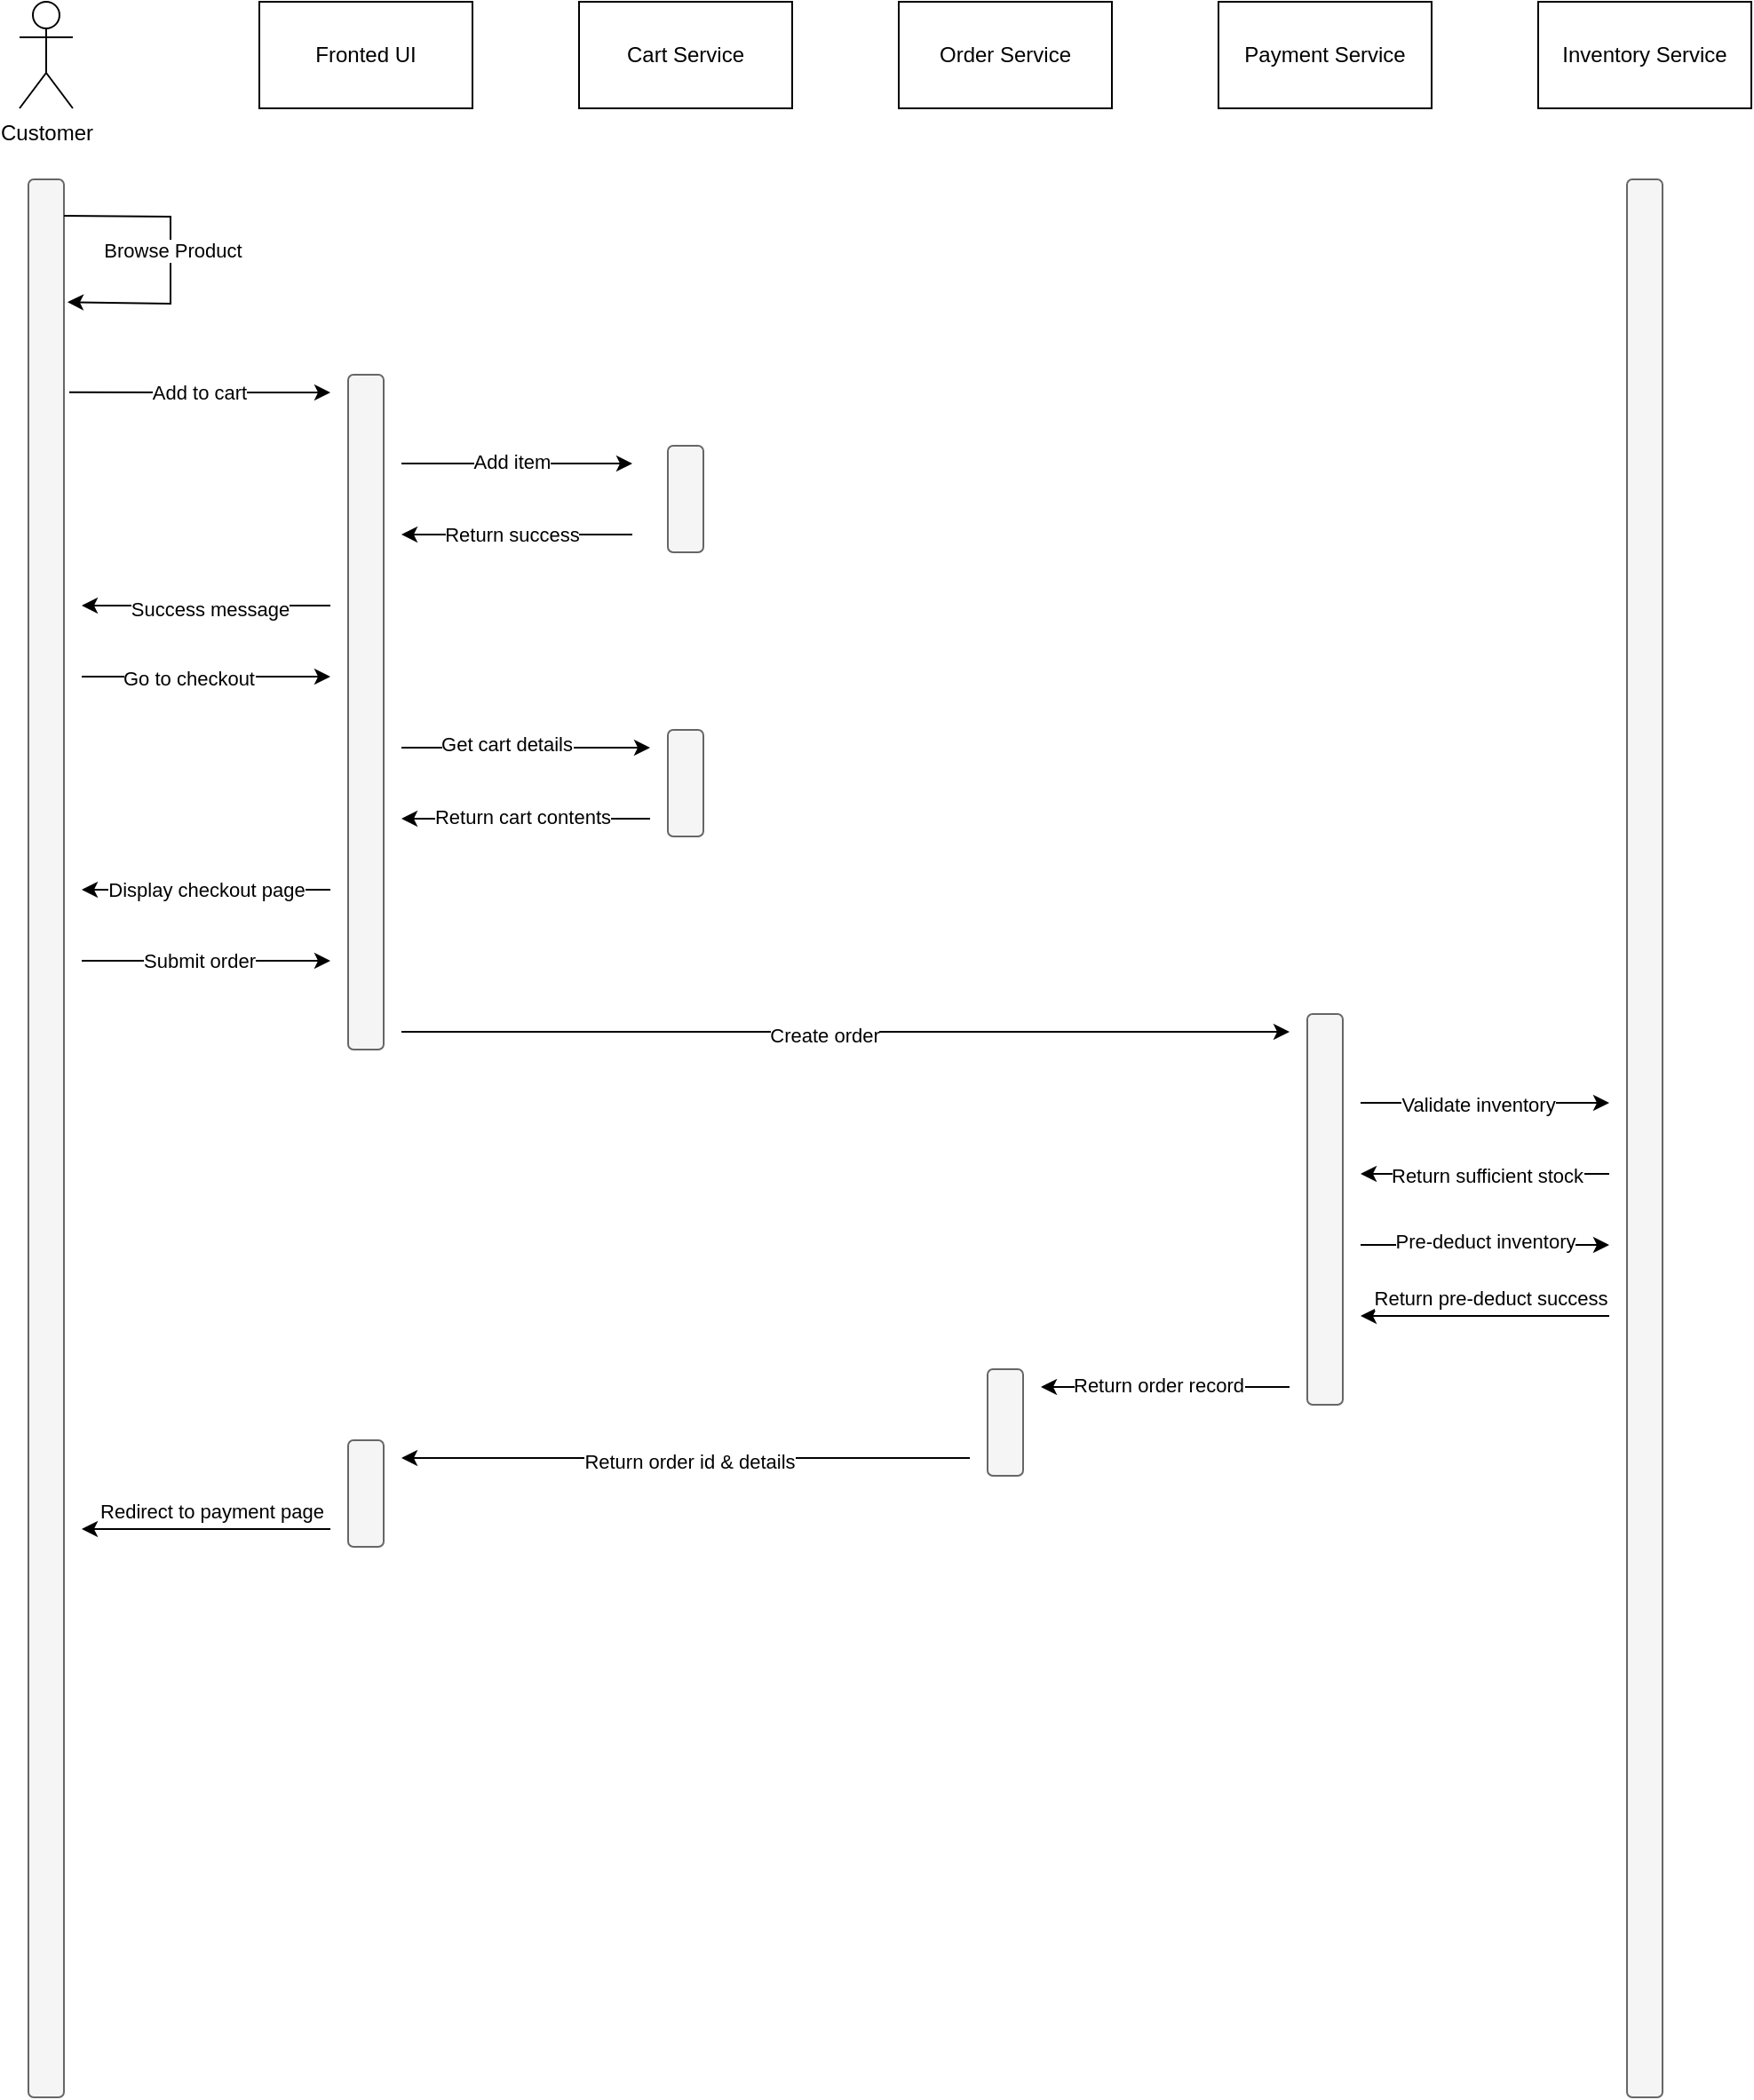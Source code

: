 <mxfile version="28.2.7">
  <diagram name="第 1 页" id="UVFALWbFJsIbhld3__Dj">
    <mxGraphModel dx="898" dy="627" grid="1" gridSize="10" guides="1" tooltips="1" connect="1" arrows="1" fold="1" page="1" pageScale="1" pageWidth="827" pageHeight="1169" math="0" shadow="0">
      <root>
        <mxCell id="0" />
        <mxCell id="1" parent="0" />
        <mxCell id="omioLbzW08PLmOnWXhfh-1" value="Customer" style="shape=umlActor;verticalLabelPosition=bottom;verticalAlign=top;html=1;outlineConnect=0;" parent="1" vertex="1">
          <mxGeometry x="65" y="20" width="30" height="60" as="geometry" />
        </mxCell>
        <mxCell id="omioLbzW08PLmOnWXhfh-2" value="Fronted UI" style="rounded=0;whiteSpace=wrap;html=1;" parent="1" vertex="1">
          <mxGeometry x="200" y="20" width="120" height="60" as="geometry" />
        </mxCell>
        <mxCell id="omioLbzW08PLmOnWXhfh-3" value="Cart Service" style="rounded=0;whiteSpace=wrap;html=1;" parent="1" vertex="1">
          <mxGeometry x="380" y="20" width="120" height="60" as="geometry" />
        </mxCell>
        <mxCell id="omioLbzW08PLmOnWXhfh-4" value="Order Service" style="rounded=0;whiteSpace=wrap;html=1;" parent="1" vertex="1">
          <mxGeometry x="560" y="20" width="120" height="60" as="geometry" />
        </mxCell>
        <mxCell id="omioLbzW08PLmOnWXhfh-5" value="Payment Service" style="rounded=0;whiteSpace=wrap;html=1;" parent="1" vertex="1">
          <mxGeometry x="740" y="20" width="120" height="60" as="geometry" />
        </mxCell>
        <mxCell id="omioLbzW08PLmOnWXhfh-7" value="Inventory Service" style="rounded=0;whiteSpace=wrap;html=1;" parent="1" vertex="1">
          <mxGeometry x="920" y="20" width="120" height="60" as="geometry" />
        </mxCell>
        <mxCell id="omioLbzW08PLmOnWXhfh-8" value="" style="rounded=1;whiteSpace=wrap;html=1;fillColor=#f5f5f5;fontColor=#333333;strokeColor=#666666;" parent="1" vertex="1">
          <mxGeometry x="70" y="120" width="20" height="1080" as="geometry" />
        </mxCell>
        <mxCell id="omioLbzW08PLmOnWXhfh-9" value="" style="rounded=1;whiteSpace=wrap;html=1;fillColor=#f5f5f5;fontColor=#333333;strokeColor=#666666;" parent="1" vertex="1">
          <mxGeometry x="250" y="230" width="20" height="380" as="geometry" />
        </mxCell>
        <mxCell id="omioLbzW08PLmOnWXhfh-10" value="" style="rounded=1;whiteSpace=wrap;html=1;fillColor=#f5f5f5;fontColor=#333333;strokeColor=#666666;" parent="1" vertex="1">
          <mxGeometry x="430" y="270" width="20" height="60" as="geometry" />
        </mxCell>
        <mxCell id="omioLbzW08PLmOnWXhfh-11" value="" style="rounded=1;whiteSpace=wrap;html=1;fillColor=#f5f5f5;fontColor=#333333;strokeColor=#666666;" parent="1" vertex="1">
          <mxGeometry x="610" y="790" width="20" height="60" as="geometry" />
        </mxCell>
        <mxCell id="omioLbzW08PLmOnWXhfh-12" value="" style="rounded=1;whiteSpace=wrap;html=1;fillColor=#f5f5f5;fontColor=#333333;strokeColor=#666666;" parent="1" vertex="1">
          <mxGeometry x="790" y="590" width="20" height="220" as="geometry" />
        </mxCell>
        <mxCell id="omioLbzW08PLmOnWXhfh-13" value="" style="rounded=1;whiteSpace=wrap;html=1;fillColor=#f5f5f5;fontColor=#333333;strokeColor=#666666;" parent="1" vertex="1">
          <mxGeometry x="970" y="120" width="20" height="1080" as="geometry" />
        </mxCell>
        <mxCell id="omioLbzW08PLmOnWXhfh-14" value="" style="endArrow=classic;html=1;rounded=0;exitX=1;exitY=0.019;exitDx=0;exitDy=0;exitPerimeter=0;entryX=1.1;entryY=0.064;entryDx=0;entryDy=0;entryPerimeter=0;" parent="1" source="omioLbzW08PLmOnWXhfh-8" target="omioLbzW08PLmOnWXhfh-8" edge="1">
          <mxGeometry width="50" height="50" relative="1" as="geometry">
            <mxPoint x="110" y="180" as="sourcePoint" />
            <mxPoint x="130" y="210" as="targetPoint" />
            <Array as="points">
              <mxPoint x="150" y="141" />
              <mxPoint x="150" y="190" />
            </Array>
          </mxGeometry>
        </mxCell>
        <mxCell id="omioLbzW08PLmOnWXhfh-15" value="Browse Product" style="edgeLabel;html=1;align=center;verticalAlign=middle;resizable=0;points=[];" parent="omioLbzW08PLmOnWXhfh-14" vertex="1" connectable="0">
          <mxGeometry x="-0.575" y="2" relative="1" as="geometry">
            <mxPoint x="25" y="21" as="offset" />
          </mxGeometry>
        </mxCell>
        <mxCell id="omioLbzW08PLmOnWXhfh-16" value="" style="endArrow=classic;html=1;rounded=0;exitX=1.15;exitY=0.111;exitDx=0;exitDy=0;exitPerimeter=0;" parent="1" source="omioLbzW08PLmOnWXhfh-8" edge="1">
          <mxGeometry width="50" height="50" relative="1" as="geometry">
            <mxPoint x="360" y="380" as="sourcePoint" />
            <mxPoint x="240" y="240" as="targetPoint" />
          </mxGeometry>
        </mxCell>
        <mxCell id="omioLbzW08PLmOnWXhfh-18" value="Add to cart" style="edgeLabel;html=1;align=center;verticalAlign=middle;resizable=0;points=[];" parent="omioLbzW08PLmOnWXhfh-16" vertex="1" connectable="0">
          <mxGeometry x="-0.014" relative="1" as="geometry">
            <mxPoint as="offset" />
          </mxGeometry>
        </mxCell>
        <mxCell id="omioLbzW08PLmOnWXhfh-19" value="" style="endArrow=classic;html=1;rounded=0;" parent="1" edge="1">
          <mxGeometry width="50" height="50" relative="1" as="geometry">
            <mxPoint x="280" y="280" as="sourcePoint" />
            <mxPoint x="410" y="280" as="targetPoint" />
          </mxGeometry>
        </mxCell>
        <mxCell id="omioLbzW08PLmOnWXhfh-20" value="Add item" style="edgeLabel;html=1;align=center;verticalAlign=middle;resizable=0;points=[];" parent="omioLbzW08PLmOnWXhfh-19" vertex="1" connectable="0">
          <mxGeometry x="-0.05" y="1" relative="1" as="geometry">
            <mxPoint as="offset" />
          </mxGeometry>
        </mxCell>
        <mxCell id="omioLbzW08PLmOnWXhfh-21" value="" style="endArrow=classic;html=1;rounded=0;" parent="1" edge="1">
          <mxGeometry width="50" height="50" relative="1" as="geometry">
            <mxPoint x="410" y="320" as="sourcePoint" />
            <mxPoint x="280" y="320" as="targetPoint" />
          </mxGeometry>
        </mxCell>
        <mxCell id="omioLbzW08PLmOnWXhfh-24" value="Return success" style="edgeLabel;html=1;align=center;verticalAlign=middle;resizable=0;points=[];" parent="omioLbzW08PLmOnWXhfh-21" vertex="1" connectable="0">
          <mxGeometry x="0.059" relative="1" as="geometry">
            <mxPoint x="1" as="offset" />
          </mxGeometry>
        </mxCell>
        <mxCell id="omioLbzW08PLmOnWXhfh-25" value="" style="endArrow=classic;html=1;rounded=0;" parent="1" edge="1">
          <mxGeometry width="50" height="50" relative="1" as="geometry">
            <mxPoint x="240" y="360" as="sourcePoint" />
            <mxPoint x="100" y="360" as="targetPoint" />
          </mxGeometry>
        </mxCell>
        <mxCell id="omioLbzW08PLmOnWXhfh-26" value="Success message" style="edgeLabel;html=1;align=center;verticalAlign=middle;resizable=0;points=[];" parent="omioLbzW08PLmOnWXhfh-25" vertex="1" connectable="0">
          <mxGeometry x="-0.007" y="2" relative="1" as="geometry">
            <mxPoint x="1" as="offset" />
          </mxGeometry>
        </mxCell>
        <mxCell id="omioLbzW08PLmOnWXhfh-27" value="" style="endArrow=classic;html=1;rounded=0;" parent="1" edge="1">
          <mxGeometry width="50" height="50" relative="1" as="geometry">
            <mxPoint x="100" y="400" as="sourcePoint" />
            <mxPoint x="240" y="400" as="targetPoint" />
          </mxGeometry>
        </mxCell>
        <mxCell id="omioLbzW08PLmOnWXhfh-28" value="Go to checkout" style="edgeLabel;html=1;align=center;verticalAlign=middle;resizable=0;points=[];" parent="omioLbzW08PLmOnWXhfh-27" vertex="1" connectable="0">
          <mxGeometry x="-0.15" y="-1" relative="1" as="geometry">
            <mxPoint as="offset" />
          </mxGeometry>
        </mxCell>
        <mxCell id="omioLbzW08PLmOnWXhfh-29" value="" style="rounded=1;whiteSpace=wrap;html=1;fillColor=#f5f5f5;fontColor=#333333;strokeColor=#666666;" parent="1" vertex="1">
          <mxGeometry x="430" y="430" width="20" height="60" as="geometry" />
        </mxCell>
        <mxCell id="omioLbzW08PLmOnWXhfh-30" value="" style="endArrow=classic;html=1;rounded=0;" parent="1" edge="1">
          <mxGeometry width="50" height="50" relative="1" as="geometry">
            <mxPoint x="280" y="440" as="sourcePoint" />
            <mxPoint x="420" y="440" as="targetPoint" />
          </mxGeometry>
        </mxCell>
        <mxCell id="omioLbzW08PLmOnWXhfh-31" value="Get cart details" style="edgeLabel;html=1;align=center;verticalAlign=middle;resizable=0;points=[];" parent="omioLbzW08PLmOnWXhfh-30" vertex="1" connectable="0">
          <mxGeometry x="-0.179" y="2" relative="1" as="geometry">
            <mxPoint x="1" as="offset" />
          </mxGeometry>
        </mxCell>
        <mxCell id="omioLbzW08PLmOnWXhfh-32" value="" style="endArrow=classic;html=1;rounded=0;" parent="1" edge="1">
          <mxGeometry width="50" height="50" relative="1" as="geometry">
            <mxPoint x="420" y="480" as="sourcePoint" />
            <mxPoint x="280" y="480" as="targetPoint" />
          </mxGeometry>
        </mxCell>
        <mxCell id="omioLbzW08PLmOnWXhfh-33" value="Return cart contents" style="edgeLabel;html=1;align=center;verticalAlign=middle;resizable=0;points=[];" parent="omioLbzW08PLmOnWXhfh-32" vertex="1" connectable="0">
          <mxGeometry x="0.05" y="-1" relative="1" as="geometry">
            <mxPoint x="1" as="offset" />
          </mxGeometry>
        </mxCell>
        <mxCell id="omioLbzW08PLmOnWXhfh-34" value="" style="endArrow=classic;html=1;rounded=0;" parent="1" edge="1">
          <mxGeometry width="50" height="50" relative="1" as="geometry">
            <mxPoint x="240" y="520" as="sourcePoint" />
            <mxPoint x="100" y="520" as="targetPoint" />
          </mxGeometry>
        </mxCell>
        <mxCell id="omioLbzW08PLmOnWXhfh-35" value="Display checkout page" style="edgeLabel;html=1;align=center;verticalAlign=middle;resizable=0;points=[];" parent="omioLbzW08PLmOnWXhfh-34" vertex="1" connectable="0">
          <mxGeometry x="0.107" y="2" relative="1" as="geometry">
            <mxPoint x="7" y="-2" as="offset" />
          </mxGeometry>
        </mxCell>
        <mxCell id="omioLbzW08PLmOnWXhfh-36" value="" style="endArrow=classic;html=1;rounded=0;" parent="1" edge="1">
          <mxGeometry width="50" height="50" relative="1" as="geometry">
            <mxPoint x="100" y="560" as="sourcePoint" />
            <mxPoint x="240" y="560" as="targetPoint" />
          </mxGeometry>
        </mxCell>
        <mxCell id="omioLbzW08PLmOnWXhfh-37" value="Submit order" style="edgeLabel;html=1;align=center;verticalAlign=middle;resizable=0;points=[];" parent="omioLbzW08PLmOnWXhfh-36" vertex="1" connectable="0">
          <mxGeometry x="-0.079" relative="1" as="geometry">
            <mxPoint x="1" as="offset" />
          </mxGeometry>
        </mxCell>
        <mxCell id="omioLbzW08PLmOnWXhfh-38" value="" style="endArrow=classic;html=1;rounded=0;" parent="1" edge="1">
          <mxGeometry width="50" height="50" relative="1" as="geometry">
            <mxPoint x="280" y="600" as="sourcePoint" />
            <mxPoint x="780" y="600" as="targetPoint" />
          </mxGeometry>
        </mxCell>
        <mxCell id="omioLbzW08PLmOnWXhfh-39" value="Create order" style="edgeLabel;html=1;align=center;verticalAlign=middle;resizable=0;points=[];" parent="omioLbzW08PLmOnWXhfh-38" vertex="1" connectable="0">
          <mxGeometry x="-0.05" y="-2" relative="1" as="geometry">
            <mxPoint as="offset" />
          </mxGeometry>
        </mxCell>
        <mxCell id="3vSzo7vBSox6BSikJTav-1" value="" style="endArrow=classic;html=1;rounded=0;" edge="1" parent="1">
          <mxGeometry width="50" height="50" relative="1" as="geometry">
            <mxPoint x="820" y="640" as="sourcePoint" />
            <mxPoint x="960" y="640" as="targetPoint" />
          </mxGeometry>
        </mxCell>
        <mxCell id="3vSzo7vBSox6BSikJTav-2" value="Validate inventory" style="edgeLabel;html=1;align=center;verticalAlign=middle;resizable=0;points=[];" vertex="1" connectable="0" parent="3vSzo7vBSox6BSikJTav-1">
          <mxGeometry x="-0.057" y="-1" relative="1" as="geometry">
            <mxPoint as="offset" />
          </mxGeometry>
        </mxCell>
        <mxCell id="3vSzo7vBSox6BSikJTav-3" value="" style="endArrow=classic;html=1;rounded=0;" edge="1" parent="1">
          <mxGeometry width="50" height="50" relative="1" as="geometry">
            <mxPoint x="960" y="680" as="sourcePoint" />
            <mxPoint x="820" y="680" as="targetPoint" />
          </mxGeometry>
        </mxCell>
        <mxCell id="3vSzo7vBSox6BSikJTav-4" value="Return sufficient stock" style="edgeLabel;html=1;align=center;verticalAlign=middle;resizable=0;points=[];" vertex="1" connectable="0" parent="3vSzo7vBSox6BSikJTav-3">
          <mxGeometry x="-0.014" y="1" relative="1" as="geometry">
            <mxPoint as="offset" />
          </mxGeometry>
        </mxCell>
        <mxCell id="3vSzo7vBSox6BSikJTav-5" value="" style="endArrow=classic;html=1;rounded=0;" edge="1" parent="1">
          <mxGeometry width="50" height="50" relative="1" as="geometry">
            <mxPoint x="820" y="720" as="sourcePoint" />
            <mxPoint x="960" y="720" as="targetPoint" />
          </mxGeometry>
        </mxCell>
        <mxCell id="3vSzo7vBSox6BSikJTav-6" value="Pre-deduct inventory" style="edgeLabel;html=1;align=center;verticalAlign=middle;resizable=0;points=[];" vertex="1" connectable="0" parent="3vSzo7vBSox6BSikJTav-5">
          <mxGeometry y="2" relative="1" as="geometry">
            <mxPoint as="offset" />
          </mxGeometry>
        </mxCell>
        <mxCell id="3vSzo7vBSox6BSikJTav-7" value="" style="endArrow=classic;html=1;rounded=0;" edge="1" parent="1">
          <mxGeometry width="50" height="50" relative="1" as="geometry">
            <mxPoint x="960" y="760" as="sourcePoint" />
            <mxPoint x="820" y="760" as="targetPoint" />
          </mxGeometry>
        </mxCell>
        <mxCell id="3vSzo7vBSox6BSikJTav-8" value="Return pre-deduct success" style="edgeLabel;html=1;align=center;verticalAlign=middle;resizable=0;points=[];" vertex="1" connectable="0" parent="3vSzo7vBSox6BSikJTav-7">
          <mxGeometry x="-0.043" relative="1" as="geometry">
            <mxPoint y="-10" as="offset" />
          </mxGeometry>
        </mxCell>
        <mxCell id="3vSzo7vBSox6BSikJTav-9" value="" style="endArrow=classic;html=1;rounded=0;" edge="1" parent="1">
          <mxGeometry width="50" height="50" relative="1" as="geometry">
            <mxPoint x="780" y="800" as="sourcePoint" />
            <mxPoint x="640" y="800" as="targetPoint" />
          </mxGeometry>
        </mxCell>
        <mxCell id="3vSzo7vBSox6BSikJTav-10" value="Return order record" style="edgeLabel;html=1;align=center;verticalAlign=middle;resizable=0;points=[];" vertex="1" connectable="0" parent="3vSzo7vBSox6BSikJTav-9">
          <mxGeometry x="0.057" y="-1" relative="1" as="geometry">
            <mxPoint as="offset" />
          </mxGeometry>
        </mxCell>
        <mxCell id="3vSzo7vBSox6BSikJTav-11" value="" style="endArrow=classic;html=1;rounded=0;" edge="1" parent="1">
          <mxGeometry width="50" height="50" relative="1" as="geometry">
            <mxPoint x="600" y="840" as="sourcePoint" />
            <mxPoint x="280" y="840" as="targetPoint" />
          </mxGeometry>
        </mxCell>
        <mxCell id="3vSzo7vBSox6BSikJTav-12" value="Return order id &amp;amp; details" style="edgeLabel;html=1;align=center;verticalAlign=middle;resizable=0;points=[];" vertex="1" connectable="0" parent="3vSzo7vBSox6BSikJTav-11">
          <mxGeometry x="-0.013" y="2" relative="1" as="geometry">
            <mxPoint as="offset" />
          </mxGeometry>
        </mxCell>
        <mxCell id="3vSzo7vBSox6BSikJTav-13" value="" style="rounded=1;whiteSpace=wrap;html=1;fillColor=#f5f5f5;fontColor=#333333;strokeColor=#666666;" vertex="1" parent="1">
          <mxGeometry x="250" y="830" width="20" height="60" as="geometry" />
        </mxCell>
        <mxCell id="3vSzo7vBSox6BSikJTav-14" value="" style="endArrow=classic;html=1;rounded=0;" edge="1" parent="1">
          <mxGeometry width="50" height="50" relative="1" as="geometry">
            <mxPoint x="240" y="880" as="sourcePoint" />
            <mxPoint x="100" y="880" as="targetPoint" />
          </mxGeometry>
        </mxCell>
        <mxCell id="3vSzo7vBSox6BSikJTav-15" value="Redirect to payment page" style="edgeLabel;html=1;align=center;verticalAlign=middle;resizable=0;points=[];" vertex="1" connectable="0" parent="3vSzo7vBSox6BSikJTav-14">
          <mxGeometry x="0.014" y="3" relative="1" as="geometry">
            <mxPoint x="4" y="-13" as="offset" />
          </mxGeometry>
        </mxCell>
      </root>
    </mxGraphModel>
  </diagram>
</mxfile>
